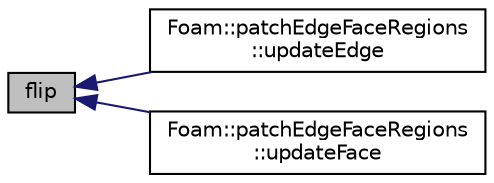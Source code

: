 digraph "flip"
{
  bgcolor="transparent";
  edge [fontname="Helvetica",fontsize="10",labelfontname="Helvetica",labelfontsize="10"];
  node [fontname="Helvetica",fontsize="10",shape=record];
  rankdir="LR";
  Node1 [label="flip",height=0.2,width=0.4,color="black", fillcolor="grey75", style="filled", fontcolor="black"];
  Node1 -> Node2 [dir="back",color="midnightblue",fontsize="10",style="solid",fontname="Helvetica"];
  Node2 [label="Foam::patchEdgeFaceRegions\l::updateEdge",height=0.2,width=0.4,color="black",URL="$a01792.html#a7ac50179a61b16ff386f10ec46890ddf",tooltip="Influence of face on edge. "];
  Node1 -> Node3 [dir="back",color="midnightblue",fontsize="10",style="solid",fontname="Helvetica"];
  Node3 [label="Foam::patchEdgeFaceRegions\l::updateFace",height=0.2,width=0.4,color="black",URL="$a01792.html#ac2367e20d178f676ecb99be5bd0bda4a",tooltip="Influence of edge on face. "];
}
